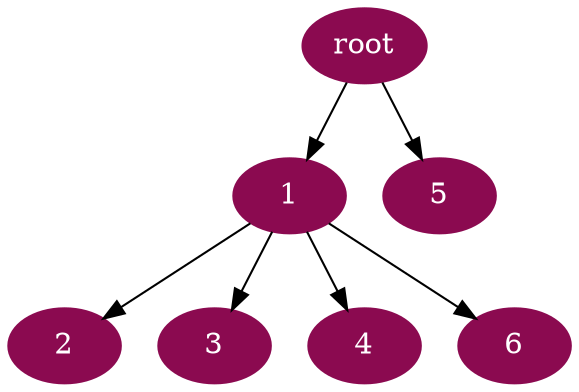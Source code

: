 digraph G {
node [color=deeppink4, style=filled, fontcolor=white];
"root" -> 1;
1 -> 2;
1 -> 3;
1 -> 4;
"root" -> 5;
1 -> 6;
}
